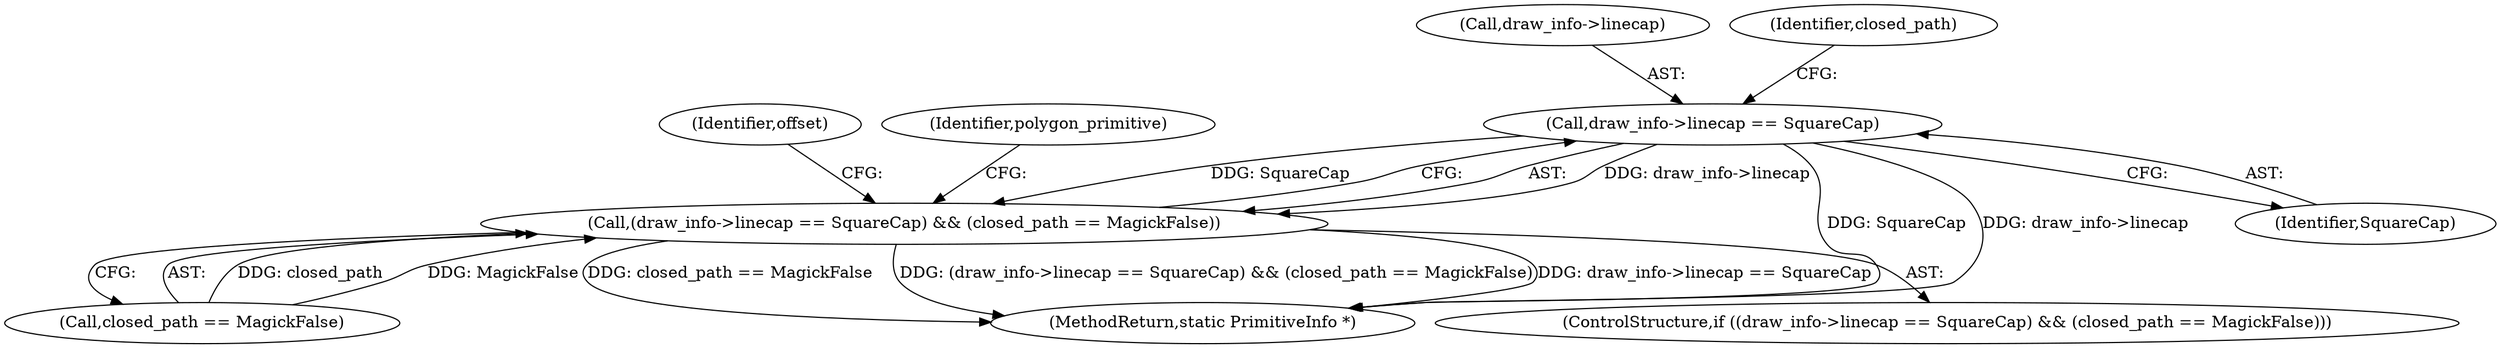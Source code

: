 digraph "0_ImageMagick_726812fa2fa7ce16bcf58f6e115f65427a1c0950_5@pointer" {
"1000435" [label="(Call,draw_info->linecap == SquareCap)"];
"1000434" [label="(Call,(draw_info->linecap == SquareCap) && (closed_path == MagickFalse))"];
"1000434" [label="(Call,(draw_info->linecap == SquareCap) && (closed_path == MagickFalse))"];
"1000449" [label="(Identifier,offset)"];
"1000436" [label="(Call,draw_info->linecap)"];
"1000439" [label="(Identifier,SquareCap)"];
"1000440" [label="(Call,closed_path == MagickFalse)"];
"1000441" [label="(Identifier,closed_path)"];
"1002815" [label="(MethodReturn,static PrimitiveInfo *)"];
"1000444" [label="(Identifier,polygon_primitive)"];
"1000433" [label="(ControlStructure,if ((draw_info->linecap == SquareCap) && (closed_path == MagickFalse)))"];
"1000435" [label="(Call,draw_info->linecap == SquareCap)"];
"1000435" -> "1000434"  [label="AST: "];
"1000435" -> "1000439"  [label="CFG: "];
"1000436" -> "1000435"  [label="AST: "];
"1000439" -> "1000435"  [label="AST: "];
"1000441" -> "1000435"  [label="CFG: "];
"1000434" -> "1000435"  [label="CFG: "];
"1000435" -> "1002815"  [label="DDG: draw_info->linecap"];
"1000435" -> "1002815"  [label="DDG: SquareCap"];
"1000435" -> "1000434"  [label="DDG: draw_info->linecap"];
"1000435" -> "1000434"  [label="DDG: SquareCap"];
"1000434" -> "1000433"  [label="AST: "];
"1000434" -> "1000440"  [label="CFG: "];
"1000440" -> "1000434"  [label="AST: "];
"1000444" -> "1000434"  [label="CFG: "];
"1000449" -> "1000434"  [label="CFG: "];
"1000434" -> "1002815"  [label="DDG: closed_path == MagickFalse"];
"1000434" -> "1002815"  [label="DDG: (draw_info->linecap == SquareCap) && (closed_path == MagickFalse)"];
"1000434" -> "1002815"  [label="DDG: draw_info->linecap == SquareCap"];
"1000440" -> "1000434"  [label="DDG: closed_path"];
"1000440" -> "1000434"  [label="DDG: MagickFalse"];
}
